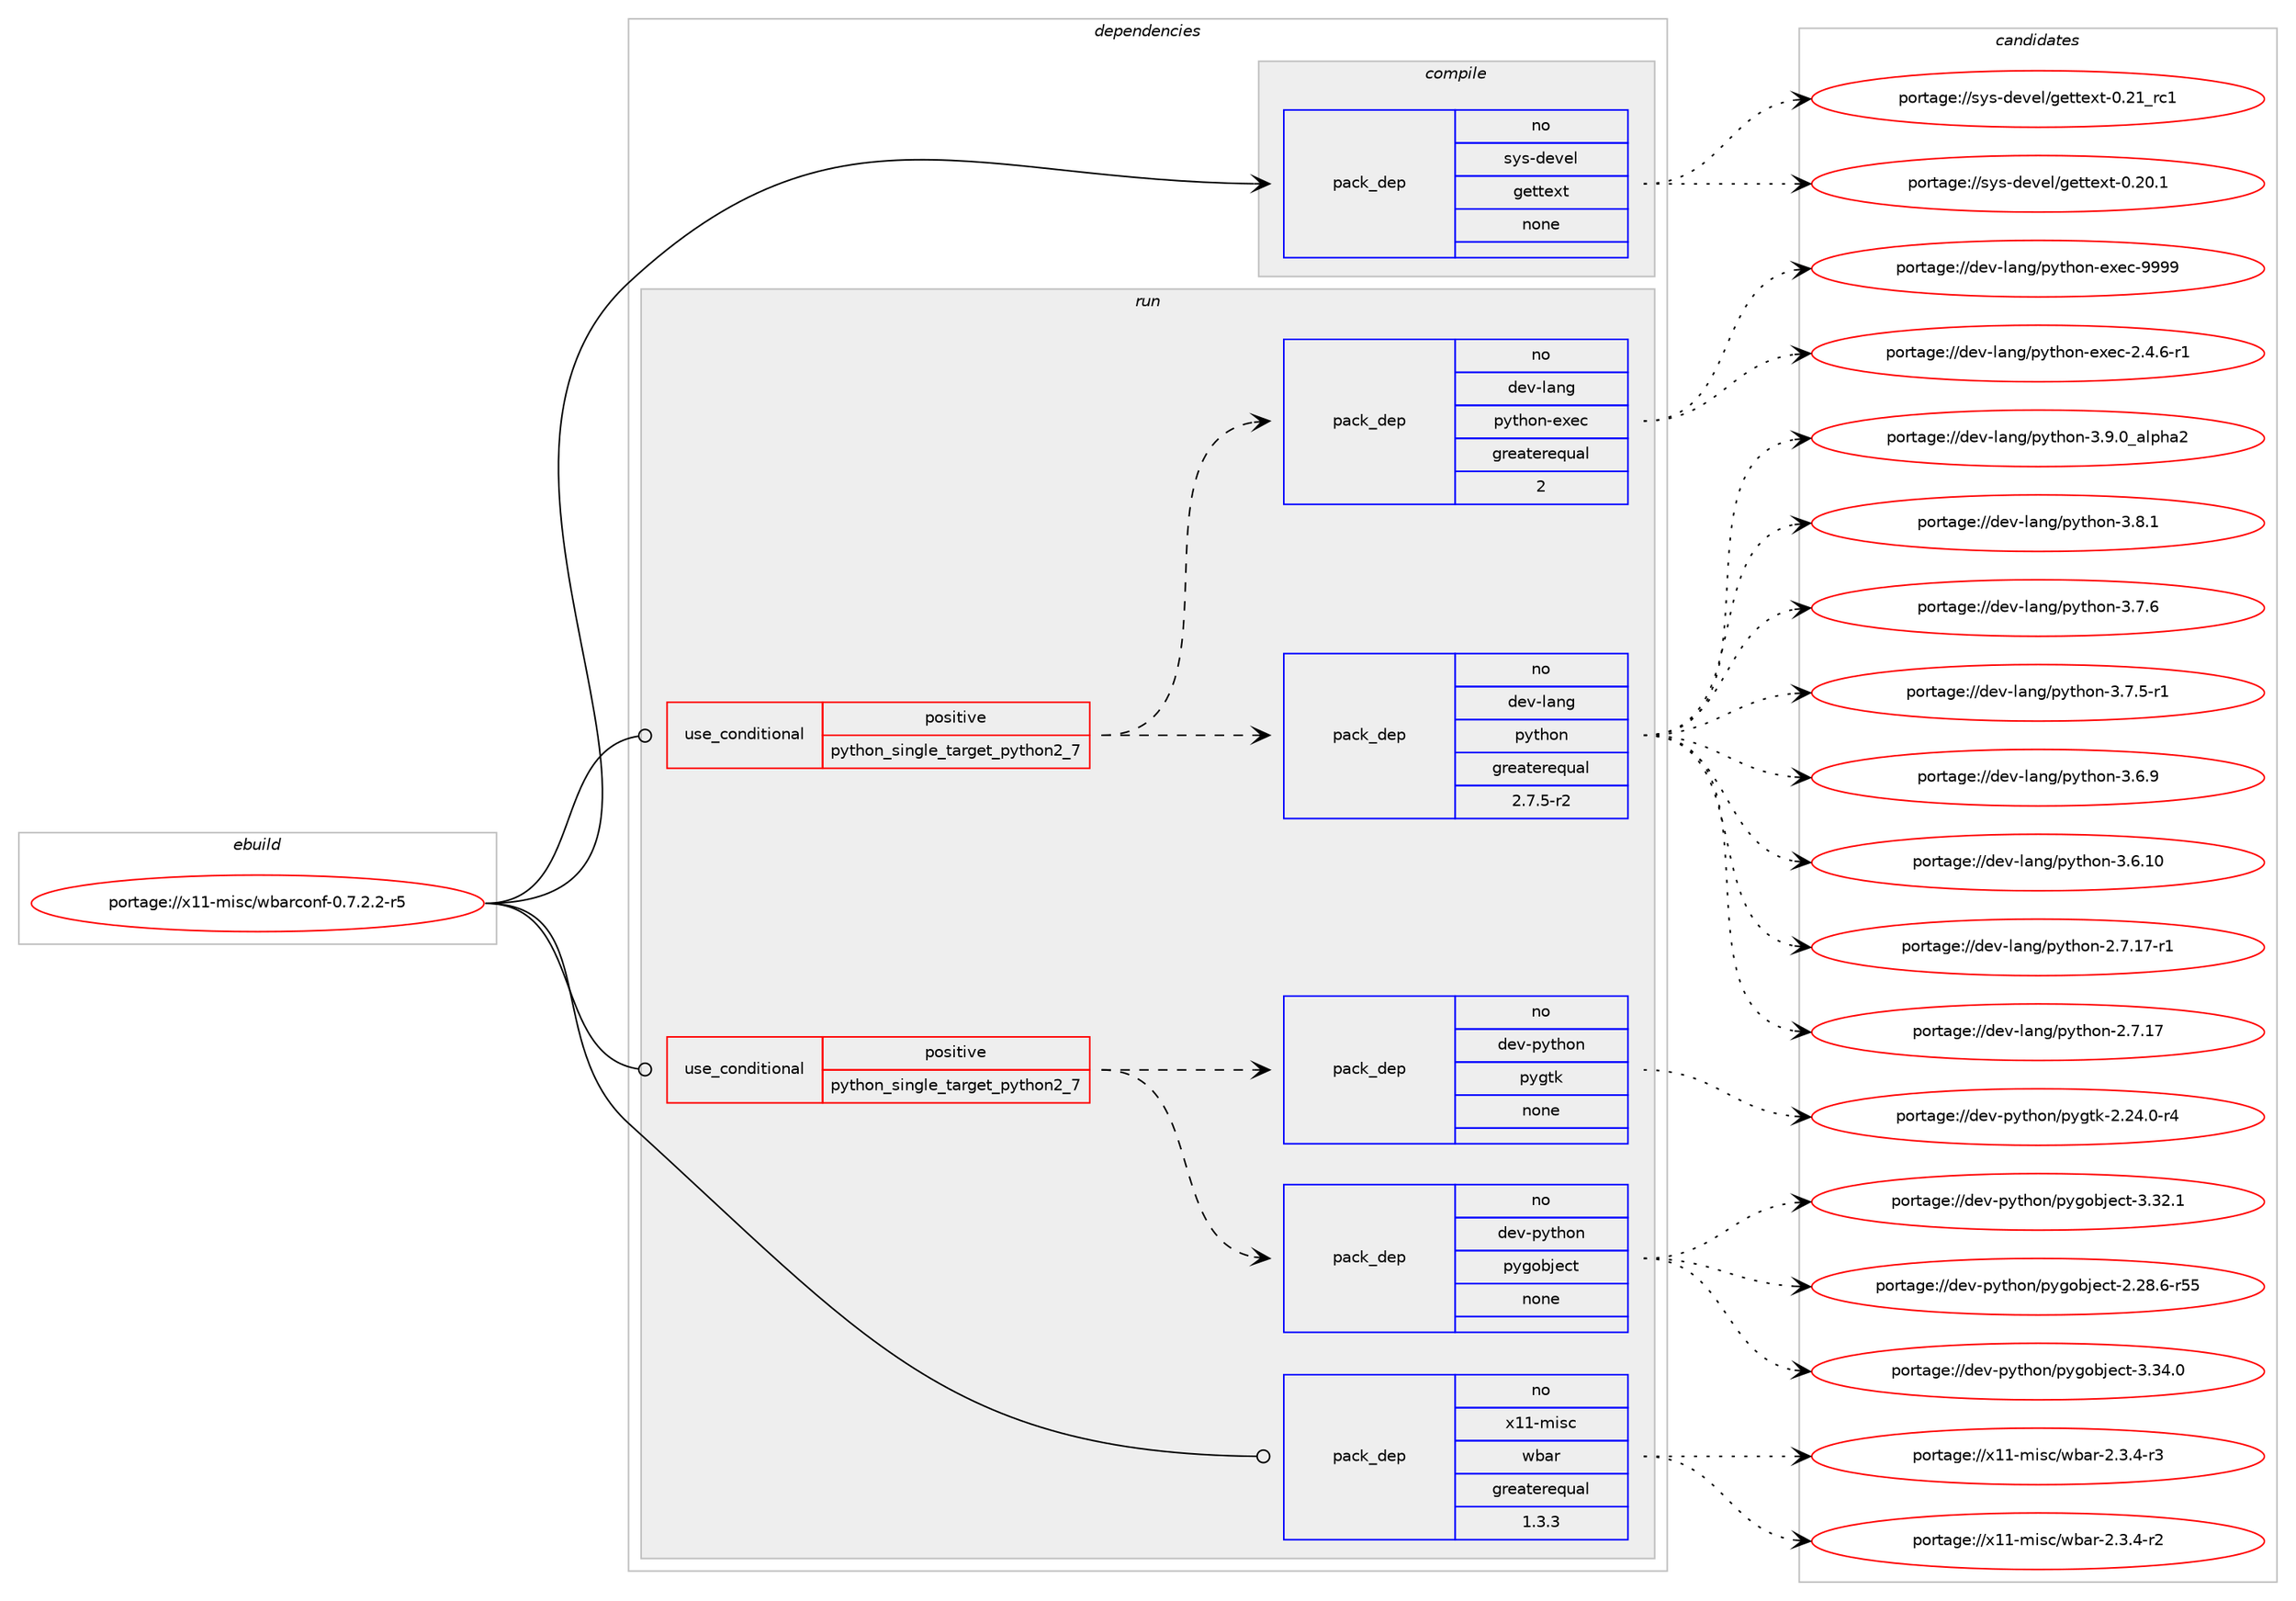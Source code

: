 digraph prolog {

# *************
# Graph options
# *************

newrank=true;
concentrate=true;
compound=true;
graph [rankdir=LR,fontname=Helvetica,fontsize=10,ranksep=1.5];#, ranksep=2.5, nodesep=0.2];
edge  [arrowhead=vee];
node  [fontname=Helvetica,fontsize=10];

# **********
# The ebuild
# **********

subgraph cluster_leftcol {
color=gray;
rank=same;
label=<<i>ebuild</i>>;
id [label="portage://x11-misc/wbarconf-0.7.2.2-r5", color=red, width=4, href="../x11-misc/wbarconf-0.7.2.2-r5.svg"];
}

# ****************
# The dependencies
# ****************

subgraph cluster_midcol {
color=gray;
label=<<i>dependencies</i>>;
subgraph cluster_compile {
fillcolor="#eeeeee";
style=filled;
label=<<i>compile</i>>;
subgraph pack7081 {
dependency8296 [label=<<TABLE BORDER="0" CELLBORDER="1" CELLSPACING="0" CELLPADDING="4" WIDTH="220"><TR><TD ROWSPAN="6" CELLPADDING="30">pack_dep</TD></TR><TR><TD WIDTH="110">no</TD></TR><TR><TD>sys-devel</TD></TR><TR><TD>gettext</TD></TR><TR><TD>none</TD></TR><TR><TD></TD></TR></TABLE>>, shape=none, color=blue];
}
id:e -> dependency8296:w [weight=20,style="solid",arrowhead="vee"];
}
subgraph cluster_compileandrun {
fillcolor="#eeeeee";
style=filled;
label=<<i>compile and run</i>>;
}
subgraph cluster_run {
fillcolor="#eeeeee";
style=filled;
label=<<i>run</i>>;
subgraph cond1069 {
dependency8297 [label=<<TABLE BORDER="0" CELLBORDER="1" CELLSPACING="0" CELLPADDING="4"><TR><TD ROWSPAN="3" CELLPADDING="10">use_conditional</TD></TR><TR><TD>positive</TD></TR><TR><TD>python_single_target_python2_7</TD></TR></TABLE>>, shape=none, color=red];
subgraph pack7082 {
dependency8298 [label=<<TABLE BORDER="0" CELLBORDER="1" CELLSPACING="0" CELLPADDING="4" WIDTH="220"><TR><TD ROWSPAN="6" CELLPADDING="30">pack_dep</TD></TR><TR><TD WIDTH="110">no</TD></TR><TR><TD>dev-lang</TD></TR><TR><TD>python</TD></TR><TR><TD>greaterequal</TD></TR><TR><TD>2.7.5-r2</TD></TR></TABLE>>, shape=none, color=blue];
}
dependency8297:e -> dependency8298:w [weight=20,style="dashed",arrowhead="vee"];
subgraph pack7083 {
dependency8299 [label=<<TABLE BORDER="0" CELLBORDER="1" CELLSPACING="0" CELLPADDING="4" WIDTH="220"><TR><TD ROWSPAN="6" CELLPADDING="30">pack_dep</TD></TR><TR><TD WIDTH="110">no</TD></TR><TR><TD>dev-lang</TD></TR><TR><TD>python-exec</TD></TR><TR><TD>greaterequal</TD></TR><TR><TD>2</TD></TR></TABLE>>, shape=none, color=blue];
}
dependency8297:e -> dependency8299:w [weight=20,style="dashed",arrowhead="vee"];
}
id:e -> dependency8297:w [weight=20,style="solid",arrowhead="odot"];
subgraph cond1070 {
dependency8300 [label=<<TABLE BORDER="0" CELLBORDER="1" CELLSPACING="0" CELLPADDING="4"><TR><TD ROWSPAN="3" CELLPADDING="10">use_conditional</TD></TR><TR><TD>positive</TD></TR><TR><TD>python_single_target_python2_7</TD></TR></TABLE>>, shape=none, color=red];
subgraph pack7084 {
dependency8301 [label=<<TABLE BORDER="0" CELLBORDER="1" CELLSPACING="0" CELLPADDING="4" WIDTH="220"><TR><TD ROWSPAN="6" CELLPADDING="30">pack_dep</TD></TR><TR><TD WIDTH="110">no</TD></TR><TR><TD>dev-python</TD></TR><TR><TD>pygobject</TD></TR><TR><TD>none</TD></TR><TR><TD></TD></TR></TABLE>>, shape=none, color=blue];
}
dependency8300:e -> dependency8301:w [weight=20,style="dashed",arrowhead="vee"];
subgraph pack7085 {
dependency8302 [label=<<TABLE BORDER="0" CELLBORDER="1" CELLSPACING="0" CELLPADDING="4" WIDTH="220"><TR><TD ROWSPAN="6" CELLPADDING="30">pack_dep</TD></TR><TR><TD WIDTH="110">no</TD></TR><TR><TD>dev-python</TD></TR><TR><TD>pygtk</TD></TR><TR><TD>none</TD></TR><TR><TD></TD></TR></TABLE>>, shape=none, color=blue];
}
dependency8300:e -> dependency8302:w [weight=20,style="dashed",arrowhead="vee"];
}
id:e -> dependency8300:w [weight=20,style="solid",arrowhead="odot"];
subgraph pack7086 {
dependency8303 [label=<<TABLE BORDER="0" CELLBORDER="1" CELLSPACING="0" CELLPADDING="4" WIDTH="220"><TR><TD ROWSPAN="6" CELLPADDING="30">pack_dep</TD></TR><TR><TD WIDTH="110">no</TD></TR><TR><TD>x11-misc</TD></TR><TR><TD>wbar</TD></TR><TR><TD>greaterequal</TD></TR><TR><TD>1.3.3</TD></TR></TABLE>>, shape=none, color=blue];
}
id:e -> dependency8303:w [weight=20,style="solid",arrowhead="odot"];
}
}

# **************
# The candidates
# **************

subgraph cluster_choices {
rank=same;
color=gray;
label=<<i>candidates</i>>;

subgraph choice7081 {
color=black;
nodesep=1;
choice11512111545100101118101108471031011161161011201164548465049951149949 [label="portage://sys-devel/gettext-0.21_rc1", color=red, width=4,href="../sys-devel/gettext-0.21_rc1.svg"];
choice115121115451001011181011084710310111611610112011645484650484649 [label="portage://sys-devel/gettext-0.20.1", color=red, width=4,href="../sys-devel/gettext-0.20.1.svg"];
dependency8296:e -> choice11512111545100101118101108471031011161161011201164548465049951149949:w [style=dotted,weight="100"];
dependency8296:e -> choice115121115451001011181011084710310111611610112011645484650484649:w [style=dotted,weight="100"];
}
subgraph choice7082 {
color=black;
nodesep=1;
choice10010111845108971101034711212111610411111045514657464895971081121049750 [label="portage://dev-lang/python-3.9.0_alpha2", color=red, width=4,href="../dev-lang/python-3.9.0_alpha2.svg"];
choice100101118451089711010347112121116104111110455146564649 [label="portage://dev-lang/python-3.8.1", color=red, width=4,href="../dev-lang/python-3.8.1.svg"];
choice100101118451089711010347112121116104111110455146554654 [label="portage://dev-lang/python-3.7.6", color=red, width=4,href="../dev-lang/python-3.7.6.svg"];
choice1001011184510897110103471121211161041111104551465546534511449 [label="portage://dev-lang/python-3.7.5-r1", color=red, width=4,href="../dev-lang/python-3.7.5-r1.svg"];
choice100101118451089711010347112121116104111110455146544657 [label="portage://dev-lang/python-3.6.9", color=red, width=4,href="../dev-lang/python-3.6.9.svg"];
choice10010111845108971101034711212111610411111045514654464948 [label="portage://dev-lang/python-3.6.10", color=red, width=4,href="../dev-lang/python-3.6.10.svg"];
choice100101118451089711010347112121116104111110455046554649554511449 [label="portage://dev-lang/python-2.7.17-r1", color=red, width=4,href="../dev-lang/python-2.7.17-r1.svg"];
choice10010111845108971101034711212111610411111045504655464955 [label="portage://dev-lang/python-2.7.17", color=red, width=4,href="../dev-lang/python-2.7.17.svg"];
dependency8298:e -> choice10010111845108971101034711212111610411111045514657464895971081121049750:w [style=dotted,weight="100"];
dependency8298:e -> choice100101118451089711010347112121116104111110455146564649:w [style=dotted,weight="100"];
dependency8298:e -> choice100101118451089711010347112121116104111110455146554654:w [style=dotted,weight="100"];
dependency8298:e -> choice1001011184510897110103471121211161041111104551465546534511449:w [style=dotted,weight="100"];
dependency8298:e -> choice100101118451089711010347112121116104111110455146544657:w [style=dotted,weight="100"];
dependency8298:e -> choice10010111845108971101034711212111610411111045514654464948:w [style=dotted,weight="100"];
dependency8298:e -> choice100101118451089711010347112121116104111110455046554649554511449:w [style=dotted,weight="100"];
dependency8298:e -> choice10010111845108971101034711212111610411111045504655464955:w [style=dotted,weight="100"];
}
subgraph choice7083 {
color=black;
nodesep=1;
choice10010111845108971101034711212111610411111045101120101994557575757 [label="portage://dev-lang/python-exec-9999", color=red, width=4,href="../dev-lang/python-exec-9999.svg"];
choice10010111845108971101034711212111610411111045101120101994550465246544511449 [label="portage://dev-lang/python-exec-2.4.6-r1", color=red, width=4,href="../dev-lang/python-exec-2.4.6-r1.svg"];
dependency8299:e -> choice10010111845108971101034711212111610411111045101120101994557575757:w [style=dotted,weight="100"];
dependency8299:e -> choice10010111845108971101034711212111610411111045101120101994550465246544511449:w [style=dotted,weight="100"];
}
subgraph choice7084 {
color=black;
nodesep=1;
choice1001011184511212111610411111047112121103111981061019911645514651524648 [label="portage://dev-python/pygobject-3.34.0", color=red, width=4,href="../dev-python/pygobject-3.34.0.svg"];
choice1001011184511212111610411111047112121103111981061019911645514651504649 [label="portage://dev-python/pygobject-3.32.1", color=red, width=4,href="../dev-python/pygobject-3.32.1.svg"];
choice1001011184511212111610411111047112121103111981061019911645504650564654451145353 [label="portage://dev-python/pygobject-2.28.6-r55", color=red, width=4,href="../dev-python/pygobject-2.28.6-r55.svg"];
dependency8301:e -> choice1001011184511212111610411111047112121103111981061019911645514651524648:w [style=dotted,weight="100"];
dependency8301:e -> choice1001011184511212111610411111047112121103111981061019911645514651504649:w [style=dotted,weight="100"];
dependency8301:e -> choice1001011184511212111610411111047112121103111981061019911645504650564654451145353:w [style=dotted,weight="100"];
}
subgraph choice7085 {
color=black;
nodesep=1;
choice1001011184511212111610411111047112121103116107455046505246484511452 [label="portage://dev-python/pygtk-2.24.0-r4", color=red, width=4,href="../dev-python/pygtk-2.24.0-r4.svg"];
dependency8302:e -> choice1001011184511212111610411111047112121103116107455046505246484511452:w [style=dotted,weight="100"];
}
subgraph choice7086 {
color=black;
nodesep=1;
choice120494945109105115994711998971144550465146524511451 [label="portage://x11-misc/wbar-2.3.4-r3", color=red, width=4,href="../x11-misc/wbar-2.3.4-r3.svg"];
choice120494945109105115994711998971144550465146524511450 [label="portage://x11-misc/wbar-2.3.4-r2", color=red, width=4,href="../x11-misc/wbar-2.3.4-r2.svg"];
dependency8303:e -> choice120494945109105115994711998971144550465146524511451:w [style=dotted,weight="100"];
dependency8303:e -> choice120494945109105115994711998971144550465146524511450:w [style=dotted,weight="100"];
}
}

}
